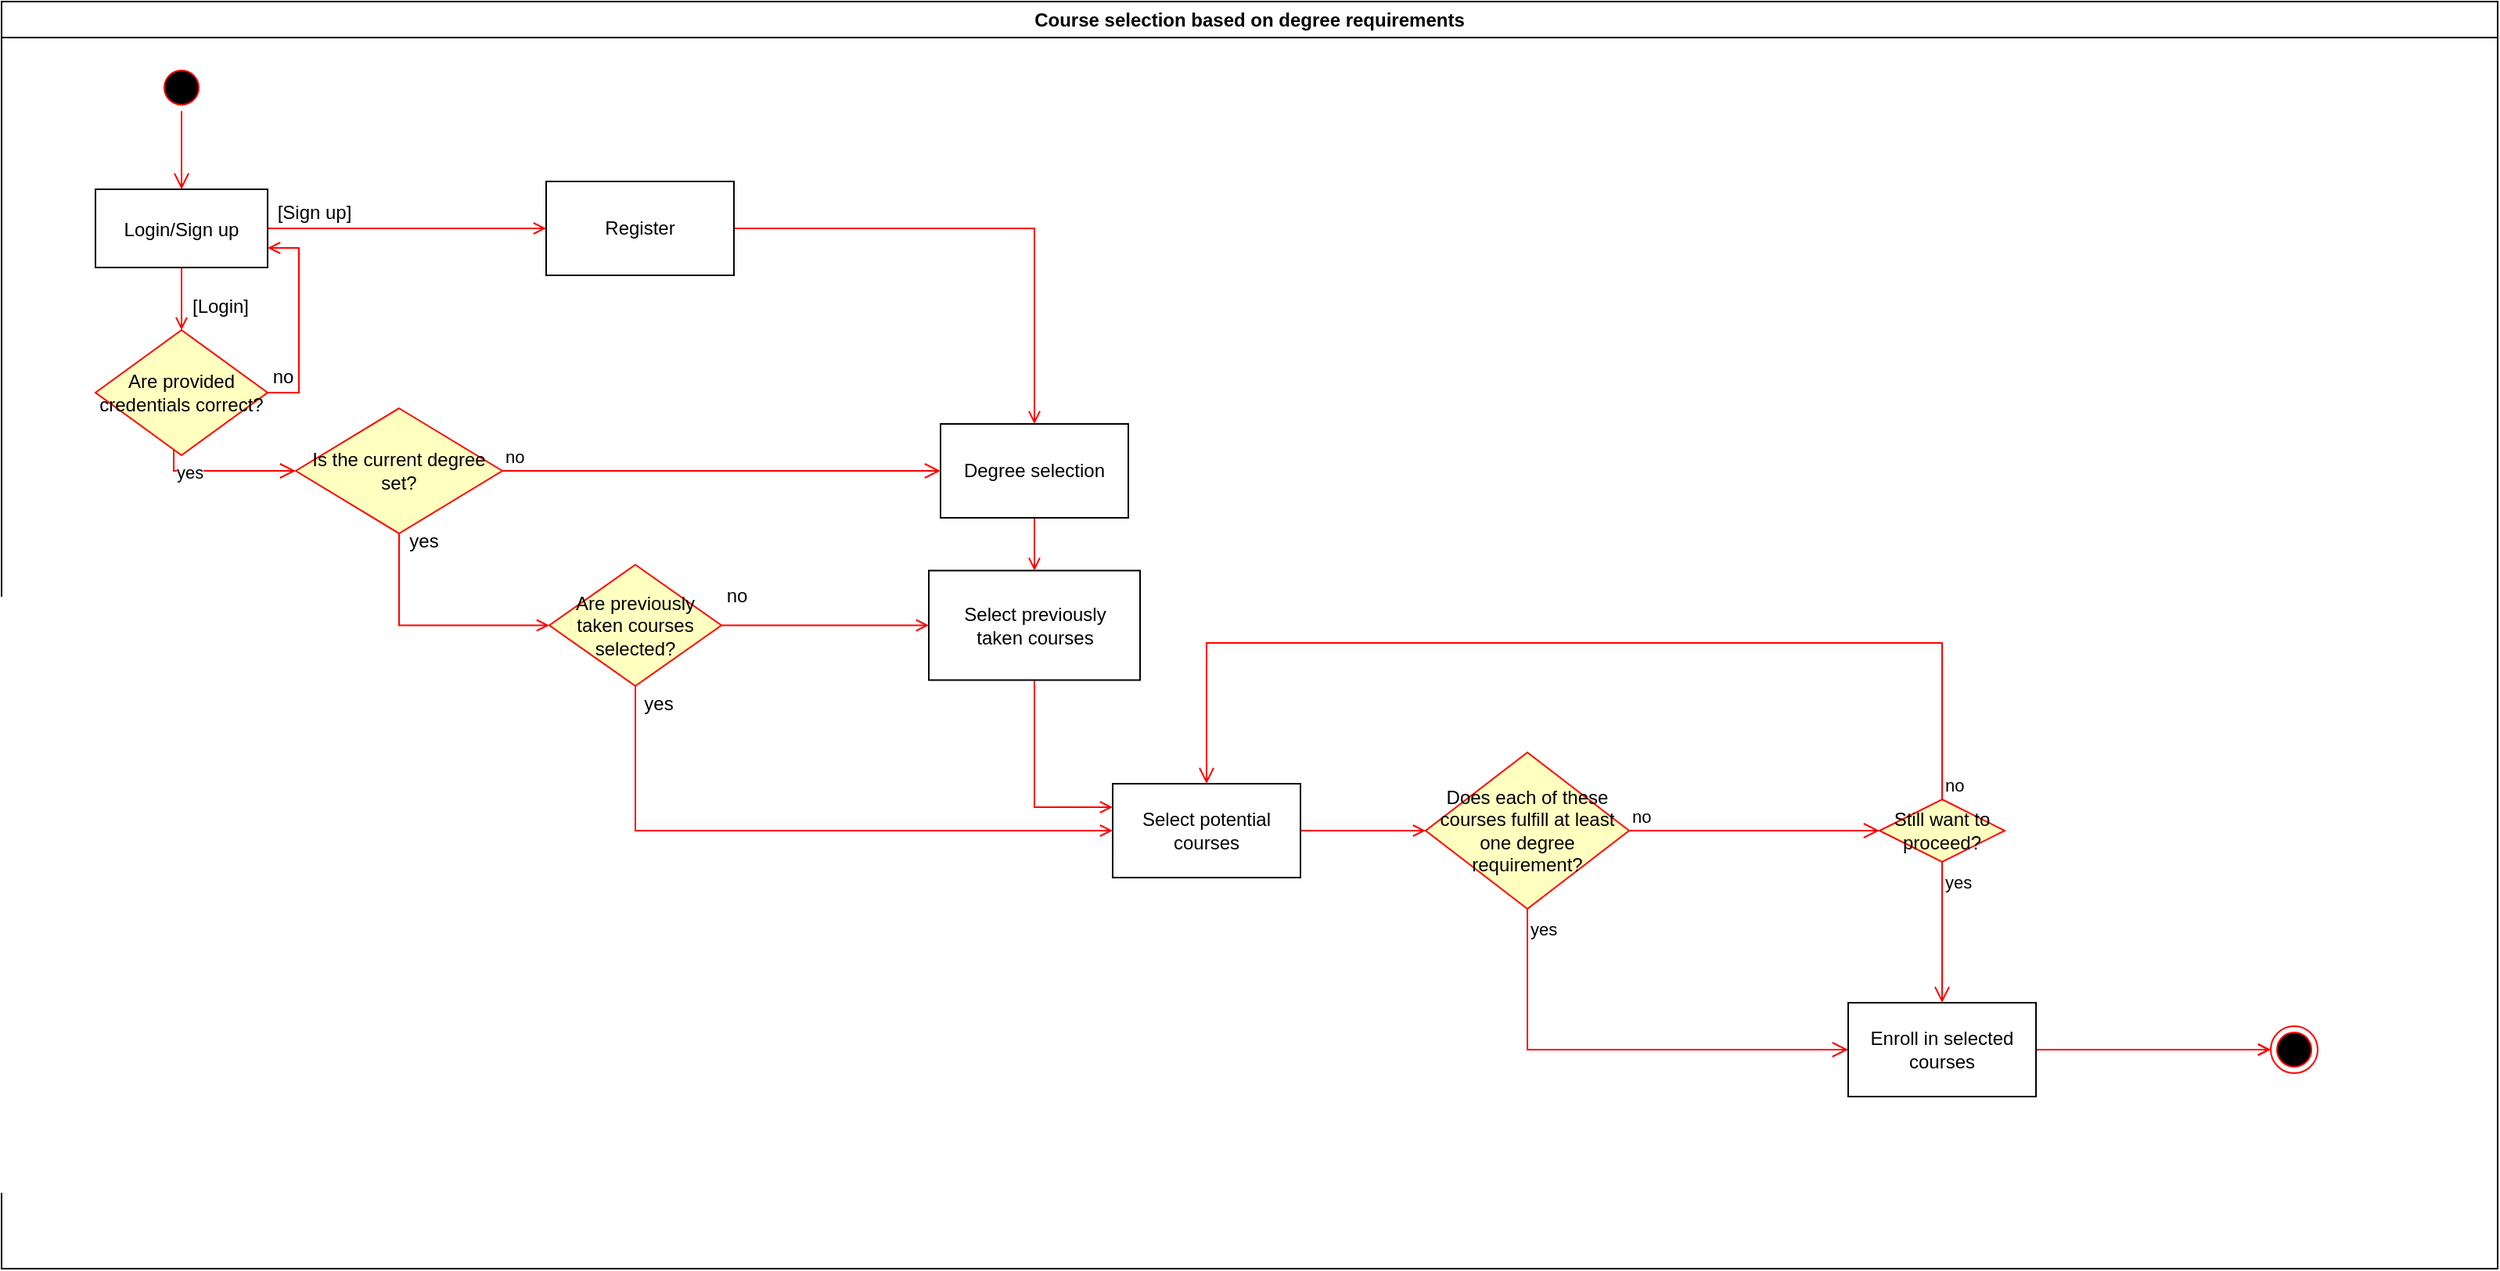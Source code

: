 <mxfile version="20.3.7" type="device"><diagram name="Page-1" id="e7e014a7-5840-1c2e-5031-d8a46d1fe8dd"><mxGraphModel dx="2188" dy="1145" grid="1" gridSize="10" guides="1" tooltips="1" connect="1" arrows="1" fold="1" page="1" pageScale="1" pageWidth="1654" pageHeight="1169" background="none" math="0" shadow="0"><root><mxCell id="0"/><mxCell id="1" parent="0"/><mxCell id="2" value="Course selection based on degree requirements" style="swimlane;whiteSpace=wrap" parent="1" vertex="1"><mxGeometry x="30" y="50" width="1595" height="810" as="geometry"><mxRectangle x="164.5" y="140" width="90" height="30" as="alternateBounds"/></mxGeometry></mxCell><mxCell id="5" value="" style="ellipse;shape=startState;fillColor=#000000;strokeColor=#ff0000;" parent="2" vertex="1"><mxGeometry x="100" y="40" width="30" height="30" as="geometry"/></mxCell><mxCell id="6" value="" style="edgeStyle=elbowEdgeStyle;elbow=horizontal;verticalAlign=bottom;endArrow=open;endSize=8;strokeColor=#FF0000;endFill=1;rounded=0" parent="2" source="5" target="7" edge="1"><mxGeometry x="100" y="40" as="geometry"><mxPoint x="115" y="110" as="targetPoint"/></mxGeometry></mxCell><mxCell id="mymNeRADNCANwHTslU32-52" style="edgeStyle=orthogonalEdgeStyle;rounded=0;orthogonalLoop=1;jettySize=auto;html=1;exitX=0.5;exitY=1;exitDx=0;exitDy=0;entryX=0.5;entryY=0;entryDx=0;entryDy=0;endArrow=open;endFill=0;strokeColor=#FF0000;" edge="1" parent="2" source="7" target="mymNeRADNCANwHTslU32-49"><mxGeometry relative="1" as="geometry"/></mxCell><mxCell id="mymNeRADNCANwHTslU32-58" style="edgeStyle=orthogonalEdgeStyle;rounded=0;orthogonalLoop=1;jettySize=auto;html=1;exitX=1;exitY=0.5;exitDx=0;exitDy=0;strokeColor=#FF0000;endArrow=open;endFill=0;" edge="1" parent="2" source="7" target="mymNeRADNCANwHTslU32-54"><mxGeometry relative="1" as="geometry"/></mxCell><mxCell id="7" value="Login/Sign up" style="" parent="2" vertex="1"><mxGeometry x="60" y="120" width="110" height="50" as="geometry"/></mxCell><mxCell id="mymNeRADNCANwHTslU32-43" value="" style="ellipse;html=1;shape=endState;fillColor=#000000;strokeColor=#ff0000;" vertex="1" parent="2"><mxGeometry x="1450" y="655" width="30" height="30" as="geometry"/></mxCell><mxCell id="mymNeRADNCANwHTslU32-56" style="edgeStyle=orthogonalEdgeStyle;rounded=0;orthogonalLoop=1;jettySize=auto;html=1;exitX=1;exitY=0.5;exitDx=0;exitDy=0;strokeColor=#FF0000;endArrow=open;endFill=0;entryX=1;entryY=0.75;entryDx=0;entryDy=0;" edge="1" parent="2" source="mymNeRADNCANwHTslU32-49" target="7"><mxGeometry relative="1" as="geometry"><mxPoint x="280" y="200" as="targetPoint"/></mxGeometry></mxCell><mxCell id="mymNeRADNCANwHTslU32-49" value="Are provided credentials correct?" style="rhombus;whiteSpace=wrap;html=1;fillColor=#ffffc0;strokeColor=#ff0000;" vertex="1" parent="2"><mxGeometry x="60" y="210" width="110" height="80" as="geometry"/></mxCell><mxCell id="mymNeRADNCANwHTslU32-51" value="yes" style="edgeStyle=orthogonalEdgeStyle;html=1;align=left;verticalAlign=top;endArrow=open;endSize=8;strokeColor=#ff0000;rounded=0;entryX=0;entryY=0.5;entryDx=0;entryDy=0;" edge="1" source="mymNeRADNCANwHTslU32-49" parent="2" target="mymNeRADNCANwHTslU32-61"><mxGeometry x="-0.956" relative="1" as="geometry"><mxPoint x="270" y="340" as="targetPoint"/><Array as="points"><mxPoint x="110" y="300"/></Array><mxPoint as="offset"/></mxGeometry></mxCell><mxCell id="mymNeRADNCANwHTslU32-53" value="[Login]" style="text;html=1;strokeColor=none;fillColor=none;align=center;verticalAlign=middle;whiteSpace=wrap;rounded=0;" vertex="1" parent="2"><mxGeometry x="110" y="180" width="60" height="30" as="geometry"/></mxCell><mxCell id="mymNeRADNCANwHTslU32-65" value="" style="edgeStyle=orthogonalEdgeStyle;rounded=0;orthogonalLoop=1;jettySize=auto;html=1;strokeColor=#FF0000;endArrow=open;endFill=0;" edge="1" parent="2" source="mymNeRADNCANwHTslU32-54" target="mymNeRADNCANwHTslU32-64"><mxGeometry relative="1" as="geometry"/></mxCell><mxCell id="mymNeRADNCANwHTslU32-54" value="Register" style="rounded=0;whiteSpace=wrap;html=1;" vertex="1" parent="2"><mxGeometry x="348" y="115" width="120" height="60" as="geometry"/></mxCell><mxCell id="mymNeRADNCANwHTslU32-57" value="no" style="text;html=1;strokeColor=none;fillColor=none;align=center;verticalAlign=middle;whiteSpace=wrap;rounded=0;" vertex="1" parent="2"><mxGeometry x="150" y="225" width="60" height="30" as="geometry"/></mxCell><mxCell id="mymNeRADNCANwHTslU32-60" value="&lt;div&gt;[Sign up]&lt;/div&gt;" style="text;html=1;strokeColor=none;fillColor=none;align=center;verticalAlign=middle;whiteSpace=wrap;rounded=0;" vertex="1" parent="2"><mxGeometry x="170" y="120" width="60" height="30" as="geometry"/></mxCell><mxCell id="mymNeRADNCANwHTslU32-93" style="edgeStyle=orthogonalEdgeStyle;rounded=0;orthogonalLoop=1;jettySize=auto;html=1;exitX=0.5;exitY=1;exitDx=0;exitDy=0;entryX=0;entryY=0.5;entryDx=0;entryDy=0;strokeColor=#FF0000;endArrow=open;endFill=0;" edge="1" parent="2" source="mymNeRADNCANwHTslU32-61" target="mymNeRADNCANwHTslU32-92"><mxGeometry relative="1" as="geometry"/></mxCell><mxCell id="mymNeRADNCANwHTslU32-61" value="Is the current degree set?" style="rhombus;whiteSpace=wrap;html=1;fillColor=#ffffc0;strokeColor=#ff0000;" vertex="1" parent="2"><mxGeometry x="188" y="260" width="132" height="80" as="geometry"/></mxCell><mxCell id="mymNeRADNCANwHTslU32-62" value="no" style="edgeStyle=orthogonalEdgeStyle;html=1;align=left;verticalAlign=bottom;endArrow=open;endSize=8;strokeColor=#ff0000;rounded=0;entryX=0;entryY=0.5;entryDx=0;entryDy=0;" edge="1" source="mymNeRADNCANwHTslU32-61" parent="2" target="mymNeRADNCANwHTslU32-64"><mxGeometry x="-1" relative="1" as="geometry"><mxPoint x="348" y="300" as="targetPoint"/></mxGeometry></mxCell><mxCell id="mymNeRADNCANwHTslU32-99" style="edgeStyle=orthogonalEdgeStyle;rounded=0;orthogonalLoop=1;jettySize=auto;html=1;exitX=0.5;exitY=1;exitDx=0;exitDy=0;entryX=0.5;entryY=0;entryDx=0;entryDy=0;strokeColor=#FF0000;endArrow=open;endFill=0;" edge="1" parent="2" source="mymNeRADNCANwHTslU32-64" target="mymNeRADNCANwHTslU32-89"><mxGeometry relative="1" as="geometry"/></mxCell><mxCell id="mymNeRADNCANwHTslU32-64" value="&lt;div&gt;Degree selection&lt;/div&gt;" style="rounded=0;whiteSpace=wrap;html=1;" vertex="1" parent="2"><mxGeometry x="600" y="270" width="120" height="60" as="geometry"/></mxCell><mxCell id="mymNeRADNCANwHTslU32-71" value="" style="edgeStyle=orthogonalEdgeStyle;rounded=0;orthogonalLoop=1;jettySize=auto;html=1;strokeColor=#FF0000;endArrow=open;endFill=0;exitX=1;exitY=0.5;exitDx=0;exitDy=0;entryX=0;entryY=0.5;entryDx=0;entryDy=0;" edge="1" parent="2" source="mymNeRADNCANwHTslU32-66" target="mymNeRADNCANwHTslU32-68"><mxGeometry relative="1" as="geometry"><Array as="points"/></mxGeometry></mxCell><mxCell id="mymNeRADNCANwHTslU32-66" value="Select potential courses" style="rounded=0;whiteSpace=wrap;html=1;" vertex="1" parent="2"><mxGeometry x="710" y="500" width="120" height="60" as="geometry"/></mxCell><mxCell id="mymNeRADNCANwHTslU32-68" value="Does each of these courses fulfill at least one degree requirement?" style="rhombus;whiteSpace=wrap;html=1;fillColor=#ffffc0;strokeColor=#ff0000;" vertex="1" parent="2"><mxGeometry x="910" y="480" width="130" height="100" as="geometry"/></mxCell><mxCell id="mymNeRADNCANwHTslU32-69" value="no" style="edgeStyle=orthogonalEdgeStyle;html=1;align=left;verticalAlign=bottom;endArrow=open;endSize=8;strokeColor=#ff0000;rounded=0;entryX=0;entryY=0.5;entryDx=0;entryDy=0;exitX=1;exitY=0.5;exitDx=0;exitDy=0;" edge="1" source="mymNeRADNCANwHTslU32-68" parent="2" target="mymNeRADNCANwHTslU32-86"><mxGeometry x="-1" relative="1" as="geometry"><mxPoint x="915" y="300" as="targetPoint"/><Array as="points"><mxPoint x="1180" y="530"/><mxPoint x="1180" y="530"/></Array></mxGeometry></mxCell><mxCell id="mymNeRADNCANwHTslU32-70" value="yes" style="edgeStyle=orthogonalEdgeStyle;html=1;align=left;verticalAlign=top;endArrow=open;endSize=8;strokeColor=#ff0000;rounded=0;entryX=0;entryY=0.5;entryDx=0;entryDy=0;" edge="1" source="mymNeRADNCANwHTslU32-68" parent="2" target="mymNeRADNCANwHTslU32-80"><mxGeometry x="-1" relative="1" as="geometry"><mxPoint x="1120" y="650" as="targetPoint"/><Array as="points"><mxPoint x="975" y="670"/></Array></mxGeometry></mxCell><mxCell id="mymNeRADNCANwHTslU32-84" value="" style="edgeStyle=orthogonalEdgeStyle;rounded=0;orthogonalLoop=1;jettySize=auto;html=1;strokeColor=#FF0000;endArrow=open;endFill=0;" edge="1" parent="2" source="mymNeRADNCANwHTslU32-80" target="mymNeRADNCANwHTslU32-43"><mxGeometry relative="1" as="geometry"/></mxCell><mxCell id="mymNeRADNCANwHTslU32-90" value="" style="edgeStyle=orthogonalEdgeStyle;rounded=0;orthogonalLoop=1;jettySize=auto;html=1;strokeColor=#FF0000;endArrow=open;endFill=0;" edge="1" parent="2" source="mymNeRADNCANwHTslU32-80" target="mymNeRADNCANwHTslU32-43"><mxGeometry relative="1" as="geometry"/></mxCell><mxCell id="mymNeRADNCANwHTslU32-80" value="Enroll in selected courses" style="rounded=0;whiteSpace=wrap;html=1;" vertex="1" parent="2"><mxGeometry x="1180" y="640" width="120" height="60" as="geometry"/></mxCell><mxCell id="mymNeRADNCANwHTslU32-86" value="Still want to proceed?" style="rhombus;whiteSpace=wrap;html=1;fillColor=#ffffc0;strokeColor=#ff0000;" vertex="1" parent="2"><mxGeometry x="1200" y="510" width="80" height="40" as="geometry"/></mxCell><mxCell id="mymNeRADNCANwHTslU32-87" value="no" style="edgeStyle=orthogonalEdgeStyle;html=1;align=left;verticalAlign=bottom;endArrow=open;endSize=8;strokeColor=#ff0000;rounded=0;entryX=0.5;entryY=0;entryDx=0;entryDy=0;exitX=0.5;exitY=0;exitDx=0;exitDy=0;" edge="1" source="mymNeRADNCANwHTslU32-86" parent="2" target="mymNeRADNCANwHTslU32-66"><mxGeometry x="-1" relative="1" as="geometry"><mxPoint x="1385" y="310" as="targetPoint"/><Array as="points"><mxPoint x="1240" y="410"/><mxPoint x="770" y="410"/></Array></mxGeometry></mxCell><mxCell id="mymNeRADNCANwHTslU32-88" value="yes" style="edgeStyle=orthogonalEdgeStyle;html=1;align=left;verticalAlign=top;endArrow=open;endSize=8;strokeColor=#ff0000;rounded=0;entryX=0.5;entryY=0;entryDx=0;entryDy=0;" edge="1" source="mymNeRADNCANwHTslU32-86" parent="2" target="mymNeRADNCANwHTslU32-80"><mxGeometry x="-1" relative="1" as="geometry"><mxPoint x="1245" y="420" as="targetPoint"/></mxGeometry></mxCell><mxCell id="mymNeRADNCANwHTslU32-103" style="edgeStyle=orthogonalEdgeStyle;rounded=0;orthogonalLoop=1;jettySize=auto;html=1;exitX=0.5;exitY=1;exitDx=0;exitDy=0;entryX=0;entryY=0.25;entryDx=0;entryDy=0;strokeColor=#FF0000;endArrow=open;endFill=0;" edge="1" parent="2" source="mymNeRADNCANwHTslU32-89" target="mymNeRADNCANwHTslU32-66"><mxGeometry relative="1" as="geometry"/></mxCell><mxCell id="mymNeRADNCANwHTslU32-89" value="&lt;div&gt;Select previously &lt;br&gt;&lt;/div&gt;&lt;div&gt;taken courses&lt;/div&gt;" style="html=1;" vertex="1" parent="2"><mxGeometry x="592.5" y="363.75" width="135" height="70" as="geometry"/></mxCell><mxCell id="mymNeRADNCANwHTslU32-101" style="edgeStyle=orthogonalEdgeStyle;rounded=0;orthogonalLoop=1;jettySize=auto;html=1;exitX=1;exitY=0.5;exitDx=0;exitDy=0;entryX=0;entryY=0.5;entryDx=0;entryDy=0;strokeColor=#FF0000;endArrow=open;endFill=0;" edge="1" parent="2" source="mymNeRADNCANwHTslU32-92" target="mymNeRADNCANwHTslU32-89"><mxGeometry relative="1" as="geometry"/></mxCell><mxCell id="mymNeRADNCANwHTslU32-92" value="Are previously taken courses selected? " style="rhombus;whiteSpace=wrap;html=1;fillColor=#ffffc0;strokeColor=#ff0000;" vertex="1" parent="2"><mxGeometry x="350" y="360" width="110" height="77.5" as="geometry"/></mxCell><mxCell id="mymNeRADNCANwHTslU32-95" value="&lt;div&gt;yes&lt;/div&gt;" style="text;html=1;strokeColor=none;fillColor=none;align=center;verticalAlign=middle;whiteSpace=wrap;rounded=0;" vertex="1" parent="2"><mxGeometry x="240" y="330" width="60" height="30" as="geometry"/></mxCell><mxCell id="mymNeRADNCANwHTslU32-97" value="&lt;div&gt;no&lt;/div&gt;" style="text;html=1;strokeColor=none;fillColor=none;align=center;verticalAlign=middle;whiteSpace=wrap;rounded=0;" vertex="1" parent="2"><mxGeometry x="440" y="370" width="60" height="20" as="geometry"/></mxCell><mxCell id="mymNeRADNCANwHTslU32-98" style="edgeStyle=orthogonalEdgeStyle;rounded=0;orthogonalLoop=1;jettySize=auto;html=1;exitX=0.5;exitY=1;exitDx=0;exitDy=0;strokeColor=#FF0000;endArrow=open;endFill=0;entryX=0;entryY=0.5;entryDx=0;entryDy=0;" edge="1" parent="2" source="mymNeRADNCANwHTslU32-92" target="mymNeRADNCANwHTslU32-66"><mxGeometry relative="1" as="geometry"><mxPoint x="580" y="470" as="targetPoint"/><Array as="points"><mxPoint x="405" y="530"/></Array></mxGeometry></mxCell><mxCell id="mymNeRADNCANwHTslU32-102" value="&lt;div&gt;yes&lt;/div&gt;" style="text;html=1;strokeColor=none;fillColor=none;align=center;verticalAlign=middle;whiteSpace=wrap;rounded=0;" vertex="1" parent="2"><mxGeometry x="390" y="433.75" width="60" height="30" as="geometry"/></mxCell></root></mxGraphModel></diagram></mxfile>